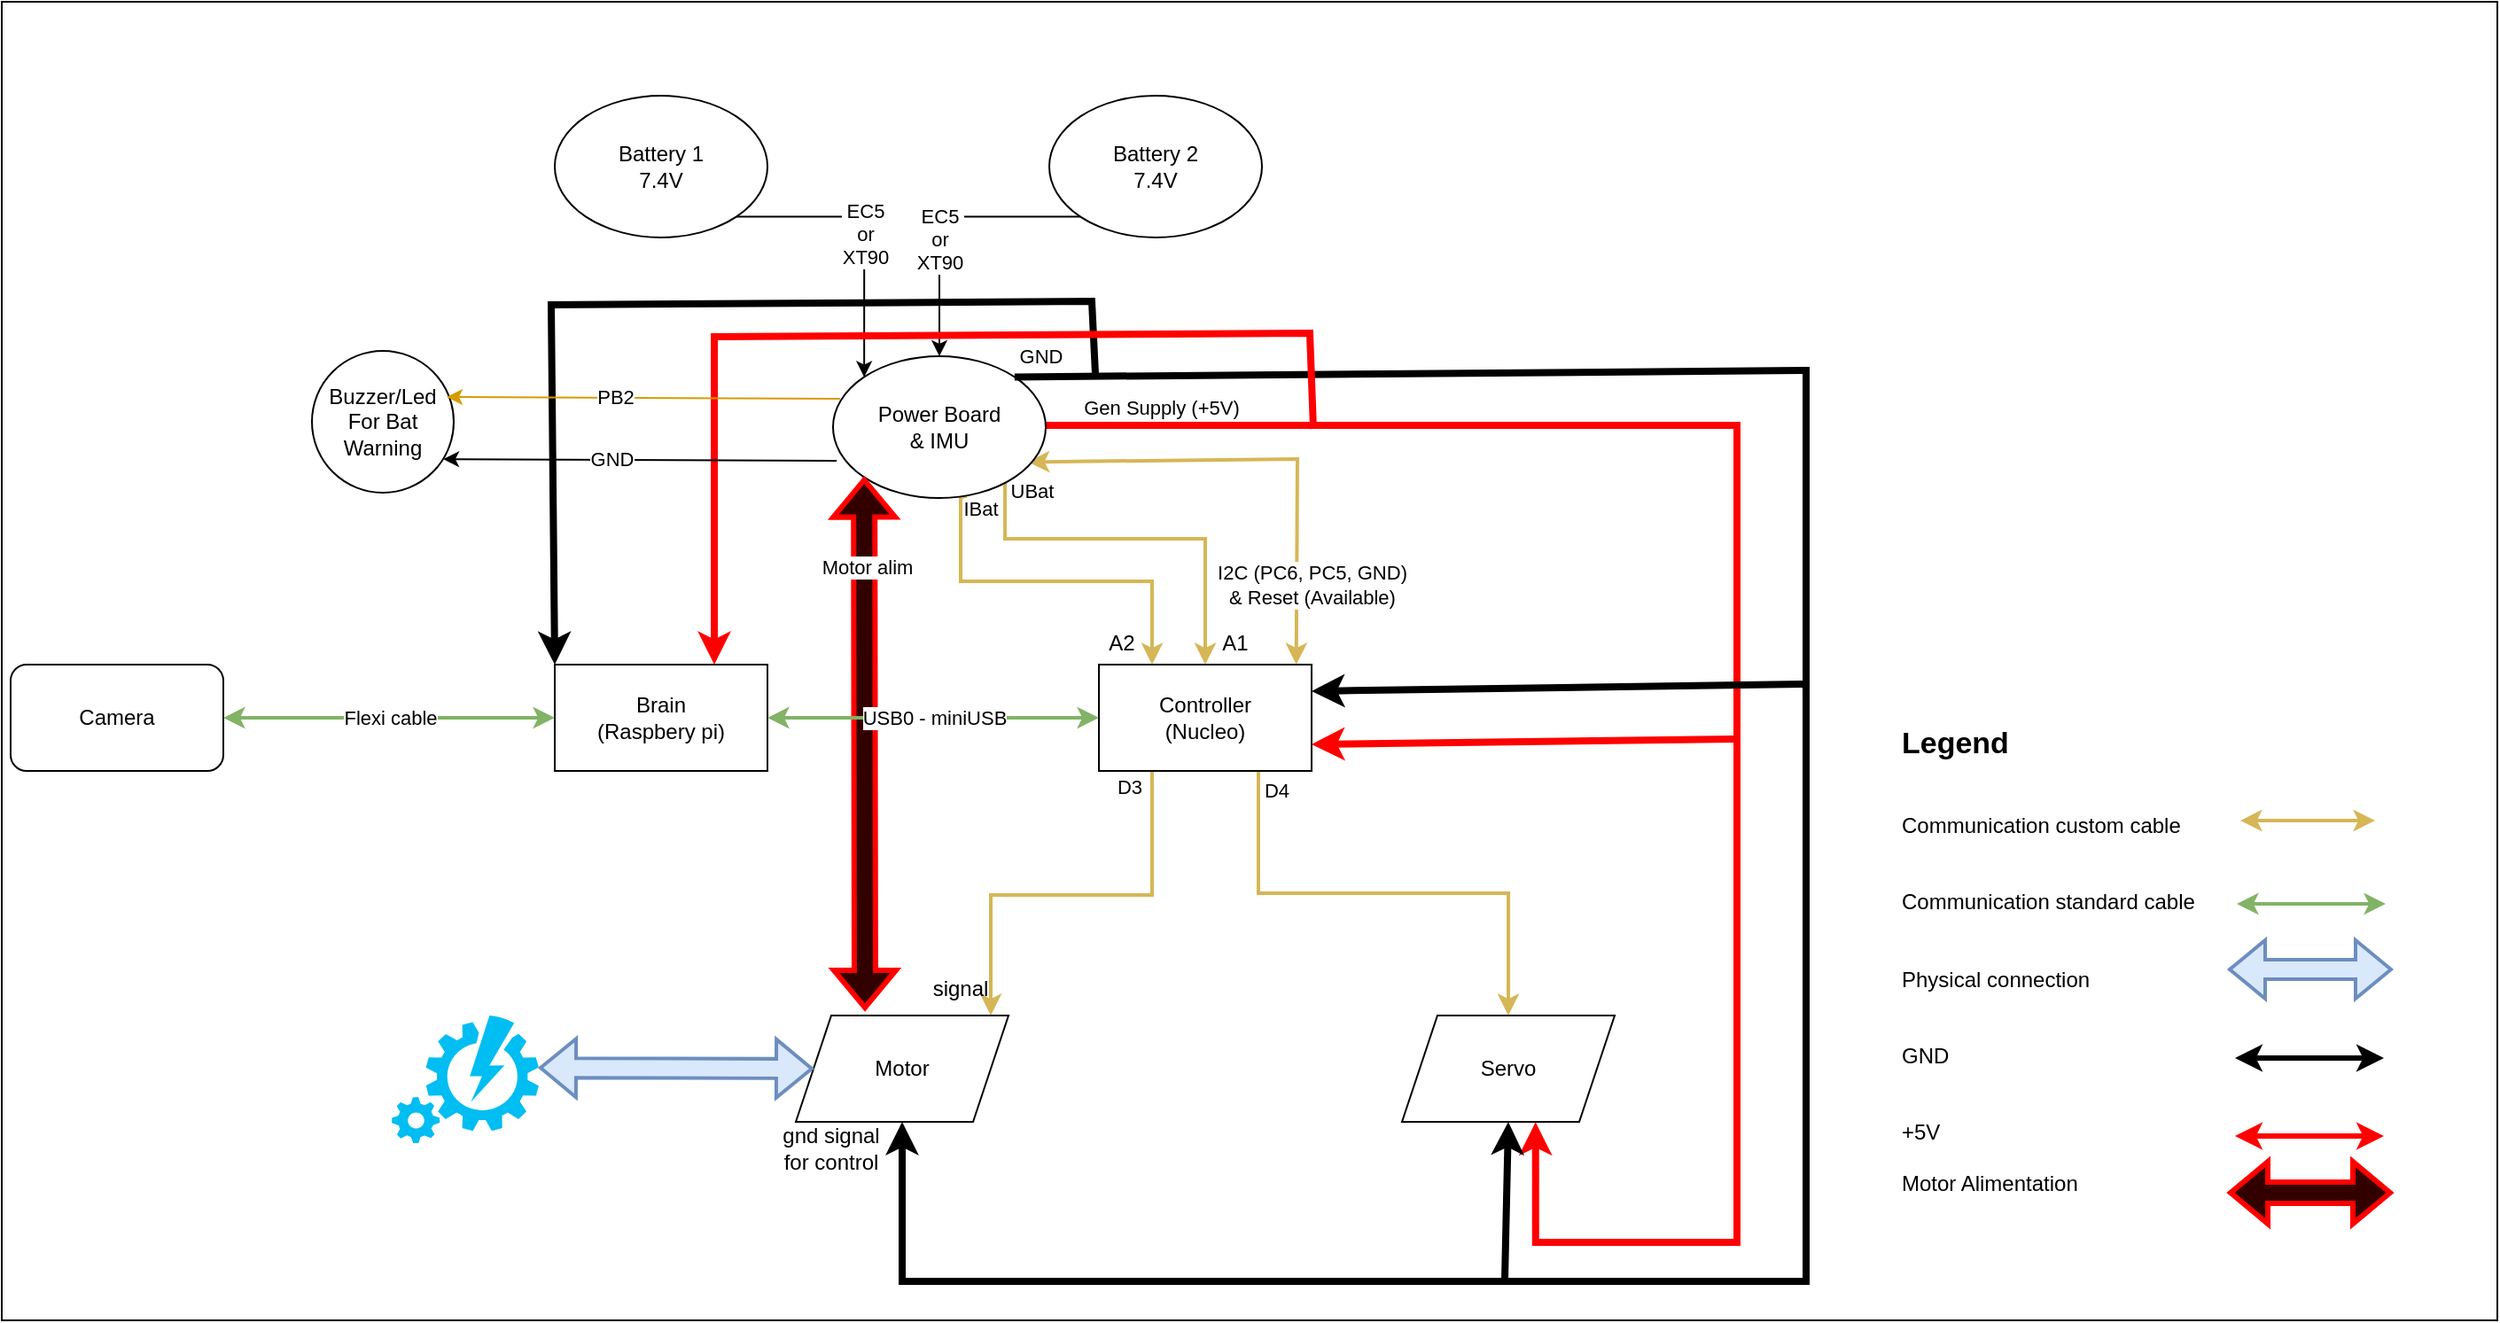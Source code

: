 <mxfile version="24.7.1" type="device">
  <diagram name="Page-1" id="4fjpPRk3InbObQBz06lm">
    <mxGraphModel dx="2087" dy="1278" grid="0" gridSize="10" guides="1" tooltips="1" connect="1" arrows="1" fold="1" page="0" pageScale="1" pageWidth="850" pageHeight="1100" math="0" shadow="0">
      <root>
        <mxCell id="0" />
        <mxCell id="1" parent="0" />
        <mxCell id="qdFVjH142uykXFrdu_A6-49" value="" style="rounded=0;whiteSpace=wrap;html=1;" parent="1" vertex="1">
          <mxGeometry x="-154" y="-327" width="1408" height="744" as="geometry" />
        </mxCell>
        <mxCell id="qdFVjH142uykXFrdu_A6-1" value="&lt;div&gt;Brain&lt;/div&gt;&lt;div&gt;(Raspbery pi)&lt;br&gt;&lt;/div&gt;" style="rounded=0;whiteSpace=wrap;html=1;" parent="1" vertex="1">
          <mxGeometry x="158" y="47" width="120" height="60" as="geometry" />
        </mxCell>
        <mxCell id="qdFVjH142uykXFrdu_A6-19" value="D3" style="edgeStyle=orthogonalEdgeStyle;rounded=0;orthogonalLoop=1;jettySize=auto;html=1;exitX=0.25;exitY=1;exitDx=0;exitDy=0;entryX=0.75;entryY=1;entryDx=0;entryDy=0;fillColor=#fff2cc;strokeColor=#d6b656;strokeWidth=2;" parent="1" source="qdFVjH142uykXFrdu_A6-2" target="MuTM-6EljMEQY094edfh-4" edge="1">
          <mxGeometry x="-0.921" y="-13" relative="1" as="geometry">
            <mxPoint as="offset" />
            <Array as="points">
              <mxPoint x="495" y="177" />
              <mxPoint x="404" y="177" />
            </Array>
          </mxGeometry>
        </mxCell>
        <mxCell id="qdFVjH142uykXFrdu_A6-20" value="D4" style="edgeStyle=orthogonalEdgeStyle;rounded=0;orthogonalLoop=1;jettySize=auto;html=1;exitX=0.75;exitY=1;exitDx=0;exitDy=0;entryX=0.5;entryY=0;entryDx=0;entryDy=0;strokeWidth=2;fillColor=#fff2cc;strokeColor=#d6b656;" parent="1" source="qdFVjH142uykXFrdu_A6-2" target="qdFVjH142uykXFrdu_A6-15" edge="1">
          <mxGeometry x="-0.921" y="10" relative="1" as="geometry">
            <mxPoint as="offset" />
          </mxGeometry>
        </mxCell>
        <mxCell id="qdFVjH142uykXFrdu_A6-2" value="&lt;div&gt;Controller&lt;/div&gt;&lt;div&gt;(Nucleo)&lt;br&gt;&lt;/div&gt;" style="rounded=0;whiteSpace=wrap;html=1;" parent="1" vertex="1">
          <mxGeometry x="465" y="47" width="120" height="60" as="geometry" />
        </mxCell>
        <mxCell id="qdFVjH142uykXFrdu_A6-9" value="Camera" style="rounded=1;whiteSpace=wrap;html=1;" parent="1" vertex="1">
          <mxGeometry x="-149" y="47" width="120" height="60" as="geometry" />
        </mxCell>
        <mxCell id="qdFVjH142uykXFrdu_A6-11" value="Flexi cable" style="endArrow=classic;startArrow=classic;html=1;rounded=0;exitX=1;exitY=0.5;exitDx=0;exitDy=0;entryX=0;entryY=0.5;entryDx=0;entryDy=0;fillColor=#d5e8d4;strokeColor=#82b366;strokeWidth=2;" parent="1" source="qdFVjH142uykXFrdu_A6-9" target="qdFVjH142uykXFrdu_A6-1" edge="1">
          <mxGeometry width="50" height="50" relative="1" as="geometry">
            <mxPoint x="399" y="350" as="sourcePoint" />
            <mxPoint x="449" y="300" as="targetPoint" />
          </mxGeometry>
        </mxCell>
        <mxCell id="qdFVjH142uykXFrdu_A6-12" value="&lt;div&gt;I2C (PC6, PC5, GND)&lt;/div&gt;&lt;div&gt;&amp;amp; Reset (Available)&lt;br&gt;&lt;/div&gt;" style="endArrow=classic;startArrow=classic;html=1;rounded=0;entryX=0.928;entryY=0;entryDx=0;entryDy=0;fillColor=#fff2cc;strokeColor=#d6b656;strokeWidth=2;exitX=0.916;exitY=0.746;exitDx=0;exitDy=0;exitPerimeter=0;entryPerimeter=0;" parent="1" source="qdFVjH142uykXFrdu_A6-21" target="qdFVjH142uykXFrdu_A6-2" edge="1">
          <mxGeometry x="0.664" y="8" width="50" height="50" relative="1" as="geometry">
            <mxPoint x="475.96" y="-92" as="sourcePoint" />
            <mxPoint x="572" y="89" as="targetPoint" />
            <Array as="points">
              <mxPoint x="577" y="-69" />
            </Array>
            <mxPoint as="offset" />
          </mxGeometry>
        </mxCell>
        <mxCell id="qdFVjH142uykXFrdu_A6-14" value="Motor" style="shape=parallelogram;perimeter=parallelogramPerimeter;whiteSpace=wrap;html=1;fixedSize=1;" parent="1" vertex="1">
          <mxGeometry x="294" y="245" width="120" height="60" as="geometry" />
        </mxCell>
        <mxCell id="qdFVjH142uykXFrdu_A6-15" value="Servo" style="shape=parallelogram;perimeter=parallelogramPerimeter;whiteSpace=wrap;html=1;fixedSize=1;" parent="1" vertex="1">
          <mxGeometry x="636" y="245" width="120" height="60" as="geometry" />
        </mxCell>
        <mxCell id="qdFVjH142uykXFrdu_A6-29" value="&lt;div&gt;IBat&lt;br&gt;&lt;/div&gt;" style="edgeStyle=orthogonalEdgeStyle;rounded=0;orthogonalLoop=1;jettySize=auto;html=1;exitX=0.629;exitY=0.992;exitDx=0;exitDy=0;entryX=0.25;entryY=0;entryDx=0;entryDy=0;exitPerimeter=0;fillColor=#fff2cc;strokeColor=#d6b656;strokeWidth=2;" parent="1" source="qdFVjH142uykXFrdu_A6-21" target="qdFVjH142uykXFrdu_A6-2" edge="1">
          <mxGeometry x="-0.897" y="11" relative="1" as="geometry">
            <Array as="points">
              <mxPoint x="387" />
              <mxPoint x="495" />
            </Array>
            <mxPoint as="offset" />
          </mxGeometry>
        </mxCell>
        <mxCell id="qdFVjH142uykXFrdu_A6-30" value="UBat " style="edgeStyle=orthogonalEdgeStyle;rounded=0;orthogonalLoop=1;jettySize=auto;html=1;entryX=0.5;entryY=0;entryDx=0;entryDy=0;exitX=0.841;exitY=0.869;exitDx=0;exitDy=0;exitPerimeter=0;fillColor=#fff2cc;strokeColor=#d6b656;strokeWidth=2;" parent="1" source="qdFVjH142uykXFrdu_A6-21" target="qdFVjH142uykXFrdu_A6-2" edge="1">
          <mxGeometry x="-0.904" y="15" relative="1" as="geometry">
            <Array as="points">
              <mxPoint x="412" y="-24" />
              <mxPoint x="525" y="-24" />
            </Array>
            <mxPoint as="offset" />
            <mxPoint x="368" y="-46" as="sourcePoint" />
          </mxGeometry>
        </mxCell>
        <mxCell id="qdFVjH142uykXFrdu_A6-45" value="Gen Supply (+5V)" style="edgeStyle=orthogonalEdgeStyle;rounded=0;jumpSize=21;orthogonalLoop=1;jettySize=auto;html=1;exitX=0.983;exitY=0.588;exitDx=0;exitDy=0;strokeColor=#ff0000;strokeWidth=4;exitPerimeter=0;entryX=0.628;entryY=1.003;entryDx=0;entryDy=0;entryPerimeter=0;" parent="1" source="qdFVjH142uykXFrdu_A6-21" target="qdFVjH142uykXFrdu_A6-15" edge="1">
          <mxGeometry x="-0.842" y="10" relative="1" as="geometry">
            <Array as="points">
              <mxPoint x="429" y="-88" />
              <mxPoint x="825" y="-88" />
              <mxPoint x="825" y="373" />
              <mxPoint x="711" y="373" />
            </Array>
            <mxPoint as="offset" />
            <mxPoint x="711" y="311" as="targetPoint" />
          </mxGeometry>
        </mxCell>
        <mxCell id="qdFVjH142uykXFrdu_A6-21" value="Power Board&lt;br&gt;&amp;amp; IMU" style="ellipse;whiteSpace=wrap;html=1;" parent="1" vertex="1">
          <mxGeometry x="315" y="-127" width="120" height="80" as="geometry" />
        </mxCell>
        <mxCell id="qdFVjH142uykXFrdu_A6-27" value="&lt;div&gt;EC5&lt;/div&gt;&lt;div&gt;or&lt;/div&gt;&lt;div&gt;XT90&lt;br&gt;&lt;/div&gt;" style="edgeStyle=orthogonalEdgeStyle;rounded=0;orthogonalLoop=1;jettySize=auto;html=1;exitX=1;exitY=1;exitDx=0;exitDy=0;entryX=0;entryY=0;entryDx=0;entryDy=0;" parent="1" source="qdFVjH142uykXFrdu_A6-25" target="qdFVjH142uykXFrdu_A6-21" edge="1">
          <mxGeometry relative="1" as="geometry" />
        </mxCell>
        <mxCell id="qdFVjH142uykXFrdu_A6-25" value="&lt;div&gt;Battery 1&lt;/div&gt;&lt;div&gt;7.4V&lt;br&gt;&lt;/div&gt;" style="ellipse;whiteSpace=wrap;html=1;" parent="1" vertex="1">
          <mxGeometry x="158" y="-274" width="120" height="80" as="geometry" />
        </mxCell>
        <mxCell id="qdFVjH142uykXFrdu_A6-28" value="&lt;div&gt;EC5 &lt;br&gt;&lt;/div&gt;&lt;div&gt;or&lt;/div&gt;&lt;div&gt;XT90&lt;/div&gt;" style="edgeStyle=orthogonalEdgeStyle;rounded=0;orthogonalLoop=1;jettySize=auto;html=1;exitX=0;exitY=1;exitDx=0;exitDy=0;" parent="1" source="qdFVjH142uykXFrdu_A6-26" target="qdFVjH142uykXFrdu_A6-21" edge="1">
          <mxGeometry x="0.169" relative="1" as="geometry">
            <mxPoint as="offset" />
          </mxGeometry>
        </mxCell>
        <mxCell id="qdFVjH142uykXFrdu_A6-26" value="&lt;div&gt;Battery 2&lt;/div&gt;&lt;div&gt;7.4V&lt;br&gt;&lt;/div&gt;" style="ellipse;whiteSpace=wrap;html=1;" parent="1" vertex="1">
          <mxGeometry x="437" y="-274" width="120" height="80" as="geometry" />
        </mxCell>
        <mxCell id="qdFVjH142uykXFrdu_A6-33" value="GND" style="endArrow=classic;html=1;rounded=0;strokeColor=#000000;strokeWidth=4;jumpSize=21;exitX=1;exitY=0;exitDx=0;exitDy=0;entryX=0.5;entryY=1;entryDx=0;entryDy=0;" parent="1" source="qdFVjH142uykXFrdu_A6-21" target="qdFVjH142uykXFrdu_A6-14" edge="1">
          <mxGeometry x="-0.981" y="12" width="50" height="50" relative="1" as="geometry">
            <mxPoint x="399" y="110" as="sourcePoint" />
            <mxPoint x="449" y="60" as="targetPoint" />
            <Array as="points">
              <mxPoint x="864" y="-119" />
              <mxPoint x="864" y="395" />
              <mxPoint x="354" y="395" />
            </Array>
            <mxPoint as="offset" />
          </mxGeometry>
        </mxCell>
        <mxCell id="qdFVjH142uykXFrdu_A6-35" value="" style="endArrow=classic;html=1;rounded=0;strokeColor=#000000;strokeWidth=4;jumpSize=21;entryX=0.5;entryY=1;entryDx=0;entryDy=0;" parent="1" target="qdFVjH142uykXFrdu_A6-15" edge="1">
          <mxGeometry width="50" height="50" relative="1" as="geometry">
            <mxPoint x="694" y="394" as="sourcePoint" />
            <mxPoint x="449" y="60" as="targetPoint" />
            <Array as="points">
              <mxPoint x="695" y="349" />
            </Array>
          </mxGeometry>
        </mxCell>
        <mxCell id="qdFVjH142uykXFrdu_A6-36" value="" style="endArrow=classic;html=1;rounded=0;strokeColor=#000000;strokeWidth=4;jumpSize=21;entryX=1;entryY=0.25;entryDx=0;entryDy=0;" parent="1" target="qdFVjH142uykXFrdu_A6-2" edge="1">
          <mxGeometry width="50" height="50" relative="1" as="geometry">
            <mxPoint x="866" y="58" as="sourcePoint" />
            <mxPoint x="449" y="60" as="targetPoint" />
          </mxGeometry>
        </mxCell>
        <mxCell id="qdFVjH142uykXFrdu_A6-41" value="" style="endArrow=classic;html=1;rounded=0;strokeColor=#000000;strokeWidth=4;jumpSize=21;entryX=0;entryY=0;entryDx=0;entryDy=0;" parent="1" target="qdFVjH142uykXFrdu_A6-1" edge="1">
          <mxGeometry width="50" height="50" relative="1" as="geometry">
            <mxPoint x="463" y="-117" as="sourcePoint" />
            <mxPoint x="595" y="87" as="targetPoint" />
            <Array as="points">
              <mxPoint x="461" y="-158" />
              <mxPoint x="156" y="-156" />
            </Array>
          </mxGeometry>
        </mxCell>
        <mxCell id="qdFVjH142uykXFrdu_A6-42" value="gnd signal for control" style="text;html=1;strokeColor=none;fillColor=none;align=center;verticalAlign=middle;whiteSpace=wrap;rounded=0;" parent="1" vertex="1">
          <mxGeometry x="280" y="305" width="68" height="30" as="geometry" />
        </mxCell>
        <mxCell id="qdFVjH142uykXFrdu_A6-46" value="A1" style="text;html=1;strokeColor=none;fillColor=none;align=center;verticalAlign=middle;whiteSpace=wrap;rounded=0;" parent="1" vertex="1">
          <mxGeometry x="512" y="20" width="60" height="30" as="geometry" />
        </mxCell>
        <mxCell id="qdFVjH142uykXFrdu_A6-47" value="A2" style="text;html=1;strokeColor=none;fillColor=none;align=center;verticalAlign=middle;whiteSpace=wrap;rounded=0;" parent="1" vertex="1">
          <mxGeometry x="448" y="20" width="60" height="30" as="geometry" />
        </mxCell>
        <mxCell id="qdFVjH142uykXFrdu_A6-48" value="" style="endArrow=classic;html=1;rounded=0;strokeColor=#ff0000;strokeWidth=4;jumpSize=21;entryX=1;entryY=0.75;entryDx=0;entryDy=0;" parent="1" target="qdFVjH142uykXFrdu_A6-2" edge="1">
          <mxGeometry width="50" height="50" relative="1" as="geometry">
            <mxPoint x="824" y="89" as="sourcePoint" />
            <mxPoint x="449" y="60" as="targetPoint" />
          </mxGeometry>
        </mxCell>
        <mxCell id="MuTM-6EljMEQY094edfh-4" value="signal" style="text;html=1;strokeColor=none;fillColor=none;align=center;verticalAlign=middle;whiteSpace=wrap;rounded=0;" parent="1" vertex="1">
          <mxGeometry x="353" y="215" width="68" height="30" as="geometry" />
        </mxCell>
        <mxCell id="MuTM-6EljMEQY094edfh-5" value="" style="verticalLabelPosition=bottom;html=1;verticalAlign=top;align=center;strokeColor=none;fillColor=#00BEF2;shape=mxgraph.azure.automation;pointerEvents=1;" parent="1" vertex="1">
          <mxGeometry x="66" y="245" width="83" height="72" as="geometry" />
        </mxCell>
        <mxCell id="MuTM-6EljMEQY094edfh-7" value="" style="shape=flexArrow;endArrow=classic;startArrow=classic;html=1;rounded=0;exitX=1;exitY=0.41;exitDx=0;exitDy=0;exitPerimeter=0;entryX=0;entryY=0.5;entryDx=0;entryDy=0;strokeWidth=2;fillColor=#dae8fc;strokeColor=#6c8ebf;" parent="1" source="MuTM-6EljMEQY094edfh-5" target="qdFVjH142uykXFrdu_A6-14" edge="1">
          <mxGeometry width="100" height="100" relative="1" as="geometry">
            <mxPoint x="308" y="89" as="sourcePoint" />
            <mxPoint x="408" y="-11" as="targetPoint" />
          </mxGeometry>
        </mxCell>
        <mxCell id="nH1GXkgWtT8kR_Z3w7Ir-2" value="" style="endArrow=classic;html=1;rounded=0;strokeColor=#ff0000;strokeWidth=4;jumpSize=21;entryX=0.75;entryY=0;entryDx=0;entryDy=0;" parent="1" target="qdFVjH142uykXFrdu_A6-1" edge="1">
          <mxGeometry width="50" height="50" relative="1" as="geometry">
            <mxPoint x="586" y="-86" as="sourcePoint" />
            <mxPoint x="194.5" y="-135" as="targetPoint" />
            <Array as="points">
              <mxPoint x="584" y="-140" />
              <mxPoint x="248" y="-138" />
            </Array>
          </mxGeometry>
        </mxCell>
        <mxCell id="nH1GXkgWtT8kR_Z3w7Ir-5" value="&lt;div align=&quot;left&quot;&gt;&lt;font style=&quot;font-size: 17px;&quot;&gt;&lt;b&gt;Legend&lt;/b&gt;&lt;br&gt;&lt;/font&gt;&lt;/div&gt;&lt;div align=&quot;left&quot;&gt;&lt;br&gt;&lt;/div&gt;&lt;div align=&quot;left&quot;&gt;&lt;br&gt;&lt;/div&gt;&lt;div align=&quot;left&quot;&gt;Communication custom cable&lt;/div&gt;&lt;div align=&quot;left&quot;&gt;&lt;br&gt;&lt;/div&gt;&lt;div&gt;&lt;br&gt;&lt;/div&gt;&lt;div&gt;Communication standard cable&lt;/div&gt;&lt;div&gt;&lt;br&gt;&lt;/div&gt;&lt;div&gt;&lt;br&gt;&lt;/div&gt;&lt;div&gt;Physical connection&lt;/div&gt;&lt;div&gt;&lt;br&gt;&lt;/div&gt;&lt;div&gt;&lt;br&gt;&lt;/div&gt;&lt;div&gt;GND&lt;/div&gt;&lt;div&gt;&lt;br&gt;&lt;/div&gt;&lt;div&gt;&lt;br&gt;&lt;/div&gt;&lt;div&gt;+5V&lt;/div&gt;&lt;div&gt;&lt;br&gt;&lt;/div&gt;&lt;div&gt;Motor Alimentation&lt;br&gt;&lt;/div&gt;" style="text;html=1;strokeColor=none;fillColor=none;align=left;verticalAlign=middle;whiteSpace=wrap;rounded=0;" parent="1" vertex="1">
          <mxGeometry x="916" y="33" width="184" height="361" as="geometry" />
        </mxCell>
        <mxCell id="nH1GXkgWtT8kR_Z3w7Ir-7" value="" style="endArrow=classic;startArrow=classic;html=1;rounded=0;entryX=0;entryY=0.5;entryDx=0;entryDy=0;fillColor=#d5e8d4;strokeColor=#82b366;strokeWidth=2;" parent="1" edge="1">
          <mxGeometry width="50" height="50" relative="1" as="geometry">
            <mxPoint x="1107" y="182" as="sourcePoint" />
            <mxPoint x="1191" y="182" as="targetPoint" />
          </mxGeometry>
        </mxCell>
        <mxCell id="nH1GXkgWtT8kR_Z3w7Ir-8" value="" style="endArrow=classic;startArrow=classic;html=1;rounded=0;fillColor=#fff2cc;strokeColor=#d6b656;strokeWidth=2;" parent="1" edge="1">
          <mxGeometry width="50" height="50" relative="1" as="geometry">
            <mxPoint x="1109" y="135" as="sourcePoint" />
            <mxPoint x="1185" y="135" as="targetPoint" />
          </mxGeometry>
        </mxCell>
        <mxCell id="nH1GXkgWtT8kR_Z3w7Ir-9" value="" style="shape=flexArrow;endArrow=classic;startArrow=classic;html=1;rounded=0;strokeWidth=2;fillColor=#dae8fc;strokeColor=#6c8ebf;" parent="1" edge="1">
          <mxGeometry width="100" height="100" relative="1" as="geometry">
            <mxPoint x="1102" y="219" as="sourcePoint" />
            <mxPoint x="1195" y="219" as="targetPoint" />
          </mxGeometry>
        </mxCell>
        <mxCell id="nH1GXkgWtT8kR_Z3w7Ir-10" value="" style="endArrow=classic;startArrow=classic;html=1;rounded=0;entryX=0;entryY=0.5;entryDx=0;entryDy=0;fillColor=#d5e8d4;strokeColor=#000000;strokeWidth=3;" parent="1" edge="1">
          <mxGeometry width="50" height="50" relative="1" as="geometry">
            <mxPoint x="1106" y="269" as="sourcePoint" />
            <mxPoint x="1190" y="269" as="targetPoint" />
          </mxGeometry>
        </mxCell>
        <mxCell id="nH1GXkgWtT8kR_Z3w7Ir-11" value="" style="endArrow=classic;startArrow=classic;html=1;rounded=0;entryX=0;entryY=0.5;entryDx=0;entryDy=0;fillColor=#d5e8d4;strokeColor=#FF0000;strokeWidth=3;" parent="1" edge="1">
          <mxGeometry width="50" height="50" relative="1" as="geometry">
            <mxPoint x="1106" y="313" as="sourcePoint" />
            <mxPoint x="1190" y="313" as="targetPoint" />
          </mxGeometry>
        </mxCell>
        <mxCell id="nH1GXkgWtT8kR_Z3w7Ir-14" value="Motor alim" style="shape=flexArrow;endArrow=classic;startArrow=classic;html=1;rounded=0;entryX=0;entryY=1;entryDx=0;entryDy=0;fillColor=#330000;strokeColor=#ff0000;gradientColor=none;strokeWidth=3;" parent="1" target="qdFVjH142uykXFrdu_A6-21" edge="1">
          <mxGeometry x="0.661" y="-1" width="100" height="100" relative="1" as="geometry">
            <mxPoint x="333" y="242" as="sourcePoint" />
            <mxPoint x="514" y="-12" as="targetPoint" />
            <mxPoint as="offset" />
          </mxGeometry>
        </mxCell>
        <mxCell id="nH1GXkgWtT8kR_Z3w7Ir-15" value="" style="shape=flexArrow;endArrow=classic;startArrow=classic;html=1;rounded=0;strokeWidth=3;fillColor=#330000;strokeColor=#ff0000;" parent="1" edge="1">
          <mxGeometry width="100" height="100" relative="1" as="geometry">
            <mxPoint x="1102" y="345" as="sourcePoint" />
            <mxPoint x="1195" y="345" as="targetPoint" />
          </mxGeometry>
        </mxCell>
        <mxCell id="qdFVjH142uykXFrdu_A6-3" value="USB0 - miniUSB" style="endArrow=classic;startArrow=classic;html=1;rounded=0;entryX=0;entryY=0.5;entryDx=0;entryDy=0;exitX=1;exitY=0.5;exitDx=0;exitDy=0;fillColor=#d5e8d4;strokeColor=#82b366;strokeWidth=2;" parent="1" source="qdFVjH142uykXFrdu_A6-1" target="qdFVjH142uykXFrdu_A6-2" edge="1">
          <mxGeometry width="50" height="50" relative="1" as="geometry">
            <mxPoint x="399" y="350" as="sourcePoint" />
            <mxPoint x="449" y="300" as="targetPoint" />
          </mxGeometry>
        </mxCell>
        <mxCell id="3OQI5CSWuaZ1qRTkGwBJ-1" value="&lt;div&gt;Buzzer/Led&lt;/div&gt;&lt;div&gt;For Bat Warning&lt;br&gt;&lt;/div&gt;" style="ellipse;whiteSpace=wrap;html=1;aspect=fixed;" vertex="1" parent="1">
          <mxGeometry x="21" y="-130" width="80" height="80" as="geometry" />
        </mxCell>
        <mxCell id="3OQI5CSWuaZ1qRTkGwBJ-2" value="" style="endArrow=classic;html=1;rounded=0;exitX=0.017;exitY=0.738;exitDx=0;exitDy=0;exitPerimeter=0;entryX=0.925;entryY=0.763;entryDx=0;entryDy=0;entryPerimeter=0;" edge="1" parent="1" source="qdFVjH142uykXFrdu_A6-21" target="3OQI5CSWuaZ1qRTkGwBJ-1">
          <mxGeometry width="50" height="50" relative="1" as="geometry">
            <mxPoint x="525" y="67" as="sourcePoint" />
            <mxPoint x="575" y="17" as="targetPoint" />
          </mxGeometry>
        </mxCell>
        <mxCell id="3OQI5CSWuaZ1qRTkGwBJ-3" value="GND " style="edgeLabel;html=1;align=center;verticalAlign=middle;resizable=0;points=[];" vertex="1" connectable="0" parent="3OQI5CSWuaZ1qRTkGwBJ-2">
          <mxGeometry x="0.144" y="-1" relative="1" as="geometry">
            <mxPoint as="offset" />
          </mxGeometry>
        </mxCell>
        <mxCell id="3OQI5CSWuaZ1qRTkGwBJ-4" value="" style="endArrow=classic;html=1;rounded=0;exitX=0.017;exitY=0.738;exitDx=0;exitDy=0;exitPerimeter=0;entryX=0.925;entryY=0.763;entryDx=0;entryDy=0;entryPerimeter=0;fillColor=#ffe6cc;strokeColor=#d79b00;" edge="1" parent="1">
          <mxGeometry width="50" height="50" relative="1" as="geometry">
            <mxPoint x="319" y="-103" as="sourcePoint" />
            <mxPoint x="97" y="-104" as="targetPoint" />
          </mxGeometry>
        </mxCell>
        <mxCell id="3OQI5CSWuaZ1qRTkGwBJ-5" value="PB2" style="edgeLabel;html=1;align=center;verticalAlign=middle;resizable=0;points=[];" vertex="1" connectable="0" parent="3OQI5CSWuaZ1qRTkGwBJ-4">
          <mxGeometry x="0.144" y="-1" relative="1" as="geometry">
            <mxPoint as="offset" />
          </mxGeometry>
        </mxCell>
      </root>
    </mxGraphModel>
  </diagram>
</mxfile>
